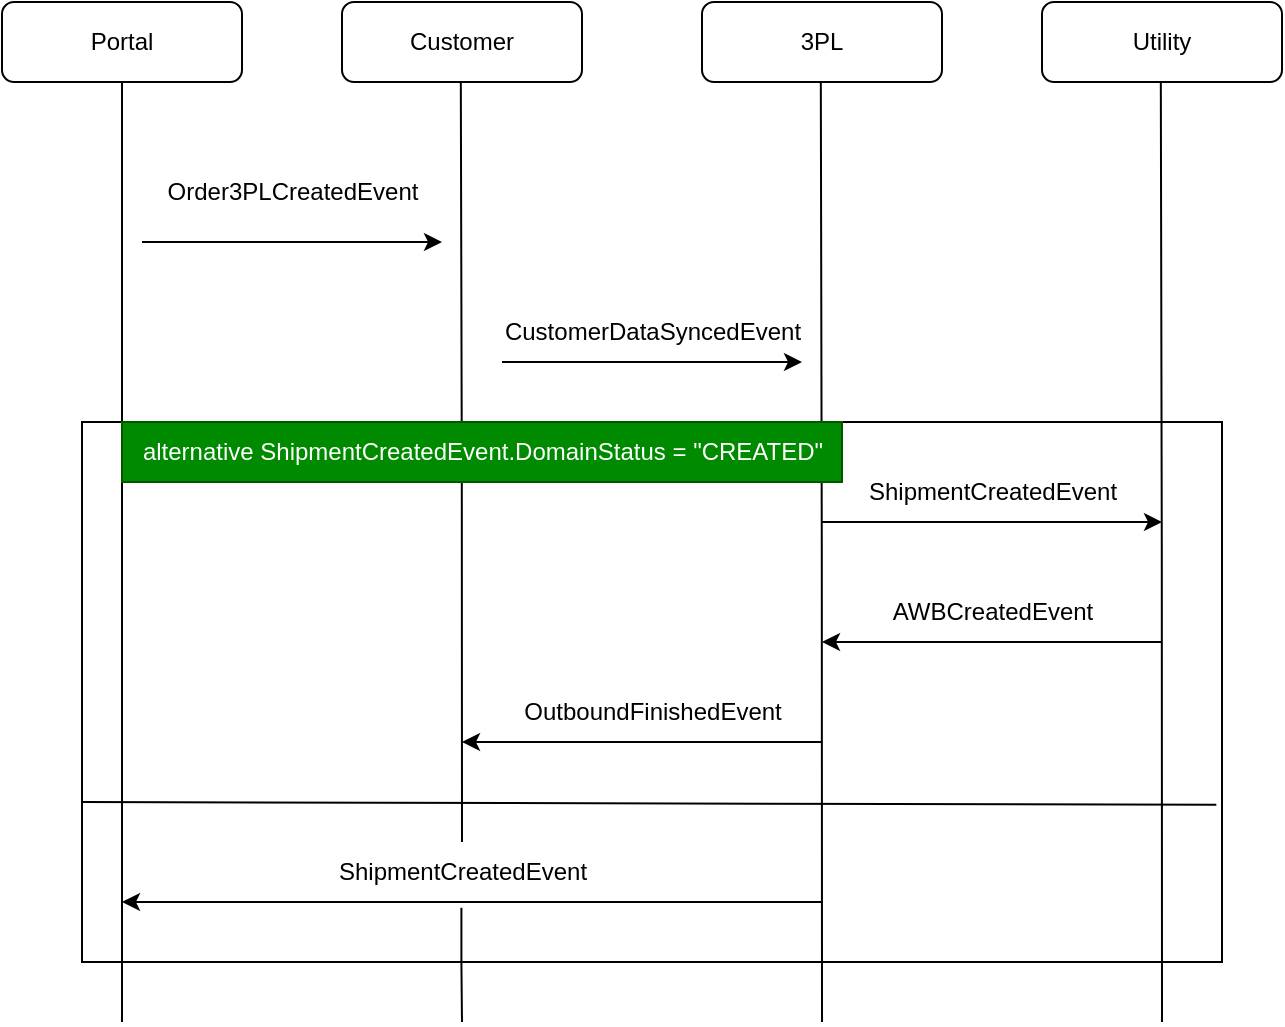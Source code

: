 <mxfile version="26.0.9">
  <diagram name="Page-1" id="TvFxd1fpZ9S6SGsLET8o">
    <mxGraphModel dx="918" dy="584" grid="1" gridSize="10" guides="1" tooltips="1" connect="1" arrows="1" fold="1" page="1" pageScale="1" pageWidth="850" pageHeight="1100" math="0" shadow="0">
      <root>
        <mxCell id="0" />
        <mxCell id="1" parent="0" />
        <mxCell id="5cnuHnnkD3hBgOaJnGdh-22" value="" style="rounded=0;whiteSpace=wrap;html=1;fillColor=none;" vertex="1" parent="1">
          <mxGeometry x="90" y="270" width="570" height="270" as="geometry" />
        </mxCell>
        <mxCell id="5cnuHnnkD3hBgOaJnGdh-9" style="edgeStyle=orthogonalEdgeStyle;rounded=0;orthogonalLoop=1;jettySize=auto;html=1;exitX=0.5;exitY=1;exitDx=0;exitDy=0;endArrow=none;startFill=0;" edge="1" parent="1" source="5cnuHnnkD3hBgOaJnGdh-5">
          <mxGeometry relative="1" as="geometry">
            <mxPoint x="110" y="570" as="targetPoint" />
          </mxGeometry>
        </mxCell>
        <mxCell id="5cnuHnnkD3hBgOaJnGdh-5" value="Portal" style="rounded=1;whiteSpace=wrap;html=1;" vertex="1" parent="1">
          <mxGeometry x="50" y="60" width="120" height="40" as="geometry" />
        </mxCell>
        <mxCell id="5cnuHnnkD3hBgOaJnGdh-6" value="Customer" style="rounded=1;whiteSpace=wrap;html=1;" vertex="1" parent="1">
          <mxGeometry x="220" y="60" width="120" height="40" as="geometry" />
        </mxCell>
        <mxCell id="5cnuHnnkD3hBgOaJnGdh-7" value="3PL" style="rounded=1;whiteSpace=wrap;html=1;" vertex="1" parent="1">
          <mxGeometry x="400" y="60" width="120" height="40" as="geometry" />
        </mxCell>
        <mxCell id="5cnuHnnkD3hBgOaJnGdh-8" value="Utility" style="rounded=1;whiteSpace=wrap;html=1;" vertex="1" parent="1">
          <mxGeometry x="570" y="60" width="120" height="40" as="geometry" />
        </mxCell>
        <mxCell id="5cnuHnnkD3hBgOaJnGdh-12" style="edgeStyle=orthogonalEdgeStyle;rounded=0;orthogonalLoop=1;jettySize=auto;html=1;exitX=0.5;exitY=1;exitDx=0;exitDy=0;endArrow=none;startFill=0;" edge="1" parent="1">
          <mxGeometry relative="1" as="geometry">
            <mxPoint x="630" y="570" as="targetPoint" />
            <mxPoint x="629.41" y="100" as="sourcePoint" />
          </mxGeometry>
        </mxCell>
        <mxCell id="5cnuHnnkD3hBgOaJnGdh-13" style="edgeStyle=orthogonalEdgeStyle;rounded=0;orthogonalLoop=1;jettySize=auto;html=1;exitX=0.5;exitY=1;exitDx=0;exitDy=0;endArrow=none;startFill=0;" edge="1" parent="1">
          <mxGeometry relative="1" as="geometry">
            <mxPoint x="460" y="570" as="targetPoint" />
            <mxPoint x="459.41" y="100" as="sourcePoint" />
          </mxGeometry>
        </mxCell>
        <mxCell id="5cnuHnnkD3hBgOaJnGdh-14" style="edgeStyle=orthogonalEdgeStyle;rounded=0;orthogonalLoop=1;jettySize=auto;html=1;exitX=0.5;exitY=1;exitDx=0;exitDy=0;endArrow=none;startFill=0;" edge="1" parent="1">
          <mxGeometry relative="1" as="geometry">
            <mxPoint x="280" y="480" as="targetPoint" />
            <mxPoint x="279.41" y="100" as="sourcePoint" />
          </mxGeometry>
        </mxCell>
        <mxCell id="5cnuHnnkD3hBgOaJnGdh-15" value="" style="endArrow=classic;html=1;rounded=0;" edge="1" parent="1">
          <mxGeometry width="50" height="50" relative="1" as="geometry">
            <mxPoint x="120" y="180" as="sourcePoint" />
            <mxPoint x="270" y="180" as="targetPoint" />
          </mxGeometry>
        </mxCell>
        <mxCell id="5cnuHnnkD3hBgOaJnGdh-16" value="Order3PLCreatedEvent" style="text;html=1;align=center;verticalAlign=middle;resizable=0;points=[];autosize=1;strokeColor=none;fillColor=none;" vertex="1" parent="1">
          <mxGeometry x="120" y="140" width="150" height="30" as="geometry" />
        </mxCell>
        <mxCell id="5cnuHnnkD3hBgOaJnGdh-17" value="" style="endArrow=classic;html=1;rounded=0;" edge="1" parent="1">
          <mxGeometry width="50" height="50" relative="1" as="geometry">
            <mxPoint x="300" y="240" as="sourcePoint" />
            <mxPoint x="450" y="240" as="targetPoint" />
          </mxGeometry>
        </mxCell>
        <mxCell id="5cnuHnnkD3hBgOaJnGdh-18" value="CustomerDataSyncedEvent" style="text;html=1;align=center;verticalAlign=middle;resizable=0;points=[];autosize=1;strokeColor=none;fillColor=none;" vertex="1" parent="1">
          <mxGeometry x="290" y="210" width="170" height="30" as="geometry" />
        </mxCell>
        <mxCell id="5cnuHnnkD3hBgOaJnGdh-23" value="" style="endArrow=none;html=1;rounded=0;entryX=0.997;entryY=0.827;entryDx=0;entryDy=0;entryPerimeter=0;exitX=0.002;exitY=0.823;exitDx=0;exitDy=0;exitPerimeter=0;" edge="1" parent="1">
          <mxGeometry width="50" height="50" relative="1" as="geometry">
            <mxPoint x="90.0" y="460.0" as="sourcePoint" />
            <mxPoint x="657.15" y="461.36" as="targetPoint" />
          </mxGeometry>
        </mxCell>
        <mxCell id="5cnuHnnkD3hBgOaJnGdh-24" value="alternative ShipmentCreatedEvent.DomainStatus = &quot;CREATED&quot;" style="text;html=1;align=center;verticalAlign=middle;resizable=0;points=[];autosize=1;strokeColor=#005700;fillColor=#008a00;fontColor=#ffffff;" vertex="1" parent="1">
          <mxGeometry x="110" y="270" width="360" height="30" as="geometry" />
        </mxCell>
        <mxCell id="5cnuHnnkD3hBgOaJnGdh-25" value="" style="endArrow=classic;html=1;rounded=0;" edge="1" parent="1">
          <mxGeometry width="50" height="50" relative="1" as="geometry">
            <mxPoint x="460" y="510" as="sourcePoint" />
            <mxPoint x="110" y="510" as="targetPoint" />
          </mxGeometry>
        </mxCell>
        <mxCell id="5cnuHnnkD3hBgOaJnGdh-26" value="" style="endArrow=classic;html=1;rounded=0;" edge="1" parent="1">
          <mxGeometry width="50" height="50" relative="1" as="geometry">
            <mxPoint x="460" y="320" as="sourcePoint" />
            <mxPoint x="630" y="320" as="targetPoint" />
          </mxGeometry>
        </mxCell>
        <mxCell id="5cnuHnnkD3hBgOaJnGdh-27" value="ShipmentCreatedEvent" style="text;html=1;align=center;verticalAlign=middle;resizable=0;points=[];autosize=1;strokeColor=none;fillColor=none;" vertex="1" parent="1">
          <mxGeometry x="205" y="480" width="150" height="30" as="geometry" />
        </mxCell>
        <mxCell id="5cnuHnnkD3hBgOaJnGdh-29" value="ShipmentCreatedEvent" style="text;html=1;align=center;verticalAlign=middle;resizable=0;points=[];autosize=1;strokeColor=none;fillColor=none;" vertex="1" parent="1">
          <mxGeometry x="470" y="290" width="150" height="30" as="geometry" />
        </mxCell>
        <mxCell id="5cnuHnnkD3hBgOaJnGdh-31" value="AWBCreatedEvent" style="text;html=1;align=center;verticalAlign=middle;resizable=0;points=[];autosize=1;strokeColor=none;fillColor=none;" vertex="1" parent="1">
          <mxGeometry x="485" y="350" width="120" height="30" as="geometry" />
        </mxCell>
        <mxCell id="5cnuHnnkD3hBgOaJnGdh-32" value="" style="endArrow=classic;html=1;rounded=0;" edge="1" parent="1">
          <mxGeometry width="50" height="50" relative="1" as="geometry">
            <mxPoint x="630" y="380" as="sourcePoint" />
            <mxPoint x="460" y="380" as="targetPoint" />
          </mxGeometry>
        </mxCell>
        <mxCell id="5cnuHnnkD3hBgOaJnGdh-33" style="edgeStyle=orthogonalEdgeStyle;rounded=0;orthogonalLoop=1;jettySize=auto;html=1;exitX=0.498;exitY=1.095;exitDx=0;exitDy=0;endArrow=none;startFill=0;exitPerimeter=0;" edge="1" parent="1" source="5cnuHnnkD3hBgOaJnGdh-27">
          <mxGeometry relative="1" as="geometry">
            <mxPoint x="280" y="570" as="targetPoint" />
            <mxPoint x="279.45" y="600" as="sourcePoint" />
          </mxGeometry>
        </mxCell>
        <mxCell id="5cnuHnnkD3hBgOaJnGdh-35" value="OutboundFinishedEvent" style="text;html=1;align=center;verticalAlign=middle;resizable=0;points=[];autosize=1;strokeColor=none;fillColor=none;" vertex="1" parent="1">
          <mxGeometry x="300" y="400" width="150" height="30" as="geometry" />
        </mxCell>
        <mxCell id="5cnuHnnkD3hBgOaJnGdh-36" value="" style="endArrow=classic;html=1;rounded=0;" edge="1" parent="1">
          <mxGeometry width="50" height="50" relative="1" as="geometry">
            <mxPoint x="460" y="430" as="sourcePoint" />
            <mxPoint x="280" y="430" as="targetPoint" />
          </mxGeometry>
        </mxCell>
      </root>
    </mxGraphModel>
  </diagram>
</mxfile>
